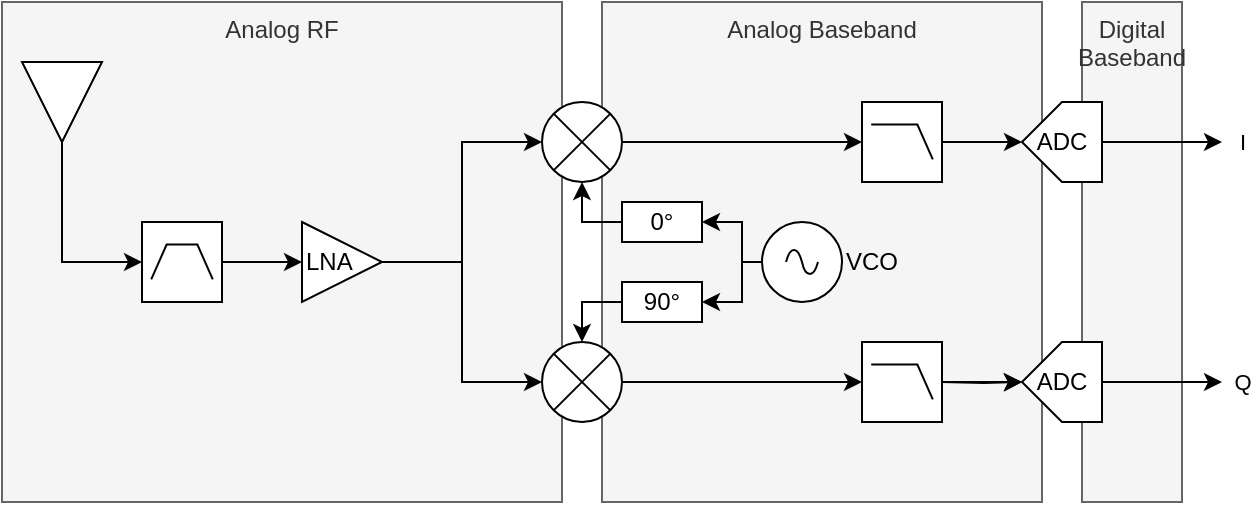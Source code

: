<mxfile version="22.1.16" type="device">
  <diagram id="C5RBs43oDa-KdzZeNtuy" name="Page-1">
    <mxGraphModel dx="989" dy="514" grid="1" gridSize="10" guides="1" tooltips="1" connect="1" arrows="1" fold="1" page="1" pageScale="1" pageWidth="827" pageHeight="1169" math="0" shadow="0">
      <root>
        <mxCell id="WIyWlLk6GJQsqaUBKTNV-0" />
        <mxCell id="WIyWlLk6GJQsqaUBKTNV-1" parent="WIyWlLk6GJQsqaUBKTNV-0" />
        <mxCell id="mkqup-HLXpr0y_vvKodh-50" value="Digital Baseband" style="rounded=0;whiteSpace=wrap;html=1;verticalAlign=top;fillColor=#f5f5f5;fontColor=#333333;strokeColor=#666666;" parent="WIyWlLk6GJQsqaUBKTNV-1" vertex="1">
          <mxGeometry x="550" y="130" width="50" height="250" as="geometry" />
        </mxCell>
        <mxCell id="mkqup-HLXpr0y_vvKodh-42" value="Analog Baseband" style="rounded=0;whiteSpace=wrap;html=1;verticalAlign=top;fillColor=#f5f5f5;fontColor=#333333;strokeColor=#666666;" parent="WIyWlLk6GJQsqaUBKTNV-1" vertex="1">
          <mxGeometry x="310" y="130" width="220" height="250" as="geometry" />
        </mxCell>
        <mxCell id="mkqup-HLXpr0y_vvKodh-40" value="Analog RF" style="rounded=0;whiteSpace=wrap;html=1;labelPosition=center;verticalLabelPosition=middle;align=center;verticalAlign=top;fillColor=#f5f5f5;fontColor=#333333;strokeColor=#666666;" parent="WIyWlLk6GJQsqaUBKTNV-1" vertex="1">
          <mxGeometry x="10" y="130" width="280" height="250" as="geometry" />
        </mxCell>
        <mxCell id="mkqup-HLXpr0y_vvKodh-6" style="edgeStyle=orthogonalEdgeStyle;rounded=0;orthogonalLoop=1;jettySize=auto;html=1;exitX=1;exitY=0.5;exitDx=0;exitDy=0;entryX=0;entryY=0.5;entryDx=0;entryDy=0;entryPerimeter=0;" parent="WIyWlLk6GJQsqaUBKTNV-1" source="mkqup-HLXpr0y_vvKodh-0" target="ZW8nk_nxl6UTk0Y0tuHW-2" edge="1">
          <mxGeometry relative="1" as="geometry">
            <mxPoint x="80" y="260" as="targetPoint" />
          </mxGeometry>
        </mxCell>
        <mxCell id="mkqup-HLXpr0y_vvKodh-0" value="" style="triangle;whiteSpace=wrap;html=1;rotation=90;" parent="WIyWlLk6GJQsqaUBKTNV-1" vertex="1">
          <mxGeometry x="20" y="160" width="40" height="40" as="geometry" />
        </mxCell>
        <mxCell id="mkqup-HLXpr0y_vvKodh-18" style="edgeStyle=orthogonalEdgeStyle;rounded=0;orthogonalLoop=1;jettySize=auto;html=1;exitX=1;exitY=0.5;exitDx=0;exitDy=0;entryX=0;entryY=0.5;entryDx=0;entryDy=0;exitPerimeter=0;" parent="WIyWlLk6GJQsqaUBKTNV-1" source="ZW8nk_nxl6UTk0Y0tuHW-2" target="mkqup-HLXpr0y_vvKodh-3" edge="1">
          <mxGeometry relative="1" as="geometry">
            <mxPoint x="120" y="260" as="sourcePoint" />
          </mxGeometry>
        </mxCell>
        <mxCell id="mkqup-HLXpr0y_vvKodh-3" value="LNA" style="triangle;whiteSpace=wrap;html=1;align=left;" parent="WIyWlLk6GJQsqaUBKTNV-1" vertex="1">
          <mxGeometry x="160" y="240" width="40" height="40" as="geometry" />
        </mxCell>
        <mxCell id="mkqup-HLXpr0y_vvKodh-24" style="edgeStyle=orthogonalEdgeStyle;rounded=0;orthogonalLoop=1;jettySize=auto;html=1;exitX=1;exitY=0.5;exitDx=0;exitDy=0;entryX=0;entryY=0.5;entryDx=0;entryDy=0;" parent="WIyWlLk6GJQsqaUBKTNV-1" source="mkqup-HLXpr0y_vvKodh-3" target="mkqup-HLXpr0y_vvKodh-22" edge="1">
          <mxGeometry relative="1" as="geometry">
            <mxPoint x="520" y="260.0" as="sourcePoint" />
          </mxGeometry>
        </mxCell>
        <mxCell id="mkqup-HLXpr0y_vvKodh-25" style="edgeStyle=orthogonalEdgeStyle;rounded=0;orthogonalLoop=1;jettySize=auto;html=1;exitX=1;exitY=0.5;exitDx=0;exitDy=0;entryX=0;entryY=0.5;entryDx=0;entryDy=0;" parent="WIyWlLk6GJQsqaUBKTNV-1" source="mkqup-HLXpr0y_vvKodh-3" target="mkqup-HLXpr0y_vvKodh-23" edge="1">
          <mxGeometry relative="1" as="geometry">
            <mxPoint x="520" y="260.0" as="sourcePoint" />
          </mxGeometry>
        </mxCell>
        <mxCell id="mkqup-HLXpr0y_vvKodh-34" style="edgeStyle=orthogonalEdgeStyle;rounded=0;orthogonalLoop=1;jettySize=auto;html=1;exitX=1;exitY=0.5;exitDx=0;exitDy=0;entryX=0;entryY=0.5;entryDx=0;entryDy=0;entryPerimeter=0;" parent="WIyWlLk6GJQsqaUBKTNV-1" source="mkqup-HLXpr0y_vvKodh-22" target="ZW8nk_nxl6UTk0Y0tuHW-3" edge="1">
          <mxGeometry relative="1" as="geometry">
            <mxPoint x="440.0" y="200" as="targetPoint" />
          </mxGeometry>
        </mxCell>
        <mxCell id="mkqup-HLXpr0y_vvKodh-22" value="" style="shape=sumEllipse;perimeter=ellipsePerimeter;whiteSpace=wrap;html=1;backgroundOutline=1;" parent="WIyWlLk6GJQsqaUBKTNV-1" vertex="1">
          <mxGeometry x="280" y="180" width="40" height="40" as="geometry" />
        </mxCell>
        <mxCell id="mkqup-HLXpr0y_vvKodh-35" style="edgeStyle=orthogonalEdgeStyle;rounded=0;orthogonalLoop=1;jettySize=auto;html=1;exitX=1;exitY=0.5;exitDx=0;exitDy=0;entryX=0;entryY=0.5;entryDx=0;entryDy=0;entryPerimeter=0;" parent="WIyWlLk6GJQsqaUBKTNV-1" source="mkqup-HLXpr0y_vvKodh-23" target="ZW8nk_nxl6UTk0Y0tuHW-4" edge="1">
          <mxGeometry relative="1" as="geometry">
            <mxPoint x="440.0" y="320" as="targetPoint" />
          </mxGeometry>
        </mxCell>
        <mxCell id="mkqup-HLXpr0y_vvKodh-23" value="" style="shape=sumEllipse;perimeter=ellipsePerimeter;whiteSpace=wrap;html=1;backgroundOutline=1;" parent="WIyWlLk6GJQsqaUBKTNV-1" vertex="1">
          <mxGeometry x="280" y="300" width="40" height="40" as="geometry" />
        </mxCell>
        <mxCell id="mkqup-HLXpr0y_vvKodh-36" style="edgeStyle=orthogonalEdgeStyle;rounded=0;orthogonalLoop=1;jettySize=auto;html=1;exitX=0.5;exitY=0;exitDx=0;exitDy=0;" parent="WIyWlLk6GJQsqaUBKTNV-1" source="mkqup-HLXpr0y_vvKodh-45" edge="1">
          <mxGeometry relative="1" as="geometry">
            <mxPoint x="620" y="200" as="targetPoint" />
          </mxGeometry>
        </mxCell>
        <mxCell id="mkqup-HLXpr0y_vvKodh-38" value="I" style="edgeLabel;html=1;align=center;verticalAlign=middle;resizable=0;points=[];" parent="mkqup-HLXpr0y_vvKodh-36" vertex="1" connectable="0">
          <mxGeometry x="-0.212" y="2" relative="1" as="geometry">
            <mxPoint x="46" y="2" as="offset" />
          </mxGeometry>
        </mxCell>
        <mxCell id="mkqup-HLXpr0y_vvKodh-46" style="edgeStyle=orthogonalEdgeStyle;rounded=0;orthogonalLoop=1;jettySize=auto;html=1;exitX=1;exitY=0.5;exitDx=0;exitDy=0;entryX=0.5;entryY=1;entryDx=0;entryDy=0;exitPerimeter=0;" parent="WIyWlLk6GJQsqaUBKTNV-1" source="ZW8nk_nxl6UTk0Y0tuHW-3" target="mkqup-HLXpr0y_vvKodh-45" edge="1">
          <mxGeometry relative="1" as="geometry">
            <mxPoint x="480.0" y="200" as="sourcePoint" />
          </mxGeometry>
        </mxCell>
        <mxCell id="mkqup-HLXpr0y_vvKodh-37" value="Q" style="edgeStyle=orthogonalEdgeStyle;rounded=0;orthogonalLoop=1;jettySize=auto;html=1;exitX=0.5;exitY=0;exitDx=0;exitDy=0;" parent="WIyWlLk6GJQsqaUBKTNV-1" source="mkqup-HLXpr0y_vvKodh-47" edge="1">
          <mxGeometry x="1" y="-10" relative="1" as="geometry">
            <mxPoint x="620" y="320" as="targetPoint" />
            <mxPoint x="580" y="320" as="sourcePoint" />
            <mxPoint x="10" y="-10" as="offset" />
          </mxGeometry>
        </mxCell>
        <mxCell id="mkqup-HLXpr0y_vvKodh-49" style="edgeStyle=orthogonalEdgeStyle;rounded=0;orthogonalLoop=1;jettySize=auto;html=1;exitX=1;exitY=0.5;exitDx=0;exitDy=0;entryX=0.5;entryY=1;entryDx=0;entryDy=0;" parent="WIyWlLk6GJQsqaUBKTNV-1" target="mkqup-HLXpr0y_vvKodh-47" edge="1">
          <mxGeometry relative="1" as="geometry">
            <mxPoint x="480.0" y="320" as="sourcePoint" />
          </mxGeometry>
        </mxCell>
        <mxCell id="mkqup-HLXpr0y_vvKodh-45" value="ADC" style="shape=offPageConnector;whiteSpace=wrap;html=1;rotation=90;size=0.5;horizontal=0;" parent="WIyWlLk6GJQsqaUBKTNV-1" vertex="1">
          <mxGeometry x="520" y="180" width="40" height="40" as="geometry" />
        </mxCell>
        <mxCell id="mkqup-HLXpr0y_vvKodh-47" value="ADC" style="shape=offPageConnector;whiteSpace=wrap;html=1;rotation=90;size=0.5;horizontal=0;" parent="WIyWlLk6GJQsqaUBKTNV-1" vertex="1">
          <mxGeometry x="520" y="300" width="40" height="40" as="geometry" />
        </mxCell>
        <mxCell id="XFlX2IgtMumcdm-yXkR9-6" style="edgeStyle=orthogonalEdgeStyle;rounded=0;orthogonalLoop=1;jettySize=auto;html=1;exitX=0;exitY=0.5;exitDx=0;exitDy=0;entryX=0.5;entryY=1;entryDx=0;entryDy=0;" parent="WIyWlLk6GJQsqaUBKTNV-1" source="XFlX2IgtMumcdm-yXkR9-0" target="mkqup-HLXpr0y_vvKodh-22" edge="1">
          <mxGeometry relative="1" as="geometry" />
        </mxCell>
        <mxCell id="XFlX2IgtMumcdm-yXkR9-0" value="0°" style="rounded=0;whiteSpace=wrap;html=1;" parent="WIyWlLk6GJQsqaUBKTNV-1" vertex="1">
          <mxGeometry x="320" y="230" width="40" height="20" as="geometry" />
        </mxCell>
        <mxCell id="XFlX2IgtMumcdm-yXkR9-1" style="edgeStyle=orthogonalEdgeStyle;rounded=0;orthogonalLoop=1;jettySize=auto;html=1;entryX=1;entryY=0.5;entryDx=0;entryDy=0;exitX=0;exitY=0.5;exitDx=0;exitDy=0;exitPerimeter=0;" parent="WIyWlLk6GJQsqaUBKTNV-1" source="ZW8nk_nxl6UTk0Y0tuHW-0" target="XFlX2IgtMumcdm-yXkR9-0" edge="1">
          <mxGeometry relative="1" as="geometry">
            <Array as="points">
              <mxPoint x="380" y="260" />
              <mxPoint x="380" y="240" />
            </Array>
            <mxPoint x="390" y="260" as="sourcePoint" />
          </mxGeometry>
        </mxCell>
        <mxCell id="XFlX2IgtMumcdm-yXkR9-2" style="edgeStyle=orthogonalEdgeStyle;rounded=0;orthogonalLoop=1;jettySize=auto;html=1;exitX=0;exitY=0.5;exitDx=0;exitDy=0;entryX=1;entryY=0.5;entryDx=0;entryDy=0;exitPerimeter=0;" parent="WIyWlLk6GJQsqaUBKTNV-1" source="ZW8nk_nxl6UTk0Y0tuHW-0" target="XFlX2IgtMumcdm-yXkR9-4" edge="1">
          <mxGeometry relative="1" as="geometry">
            <Array as="points">
              <mxPoint x="380" y="260" />
              <mxPoint x="380" y="280" />
            </Array>
            <mxPoint x="390" y="260" as="sourcePoint" />
          </mxGeometry>
        </mxCell>
        <mxCell id="XFlX2IgtMumcdm-yXkR9-7" style="edgeStyle=orthogonalEdgeStyle;rounded=0;orthogonalLoop=1;jettySize=auto;html=1;exitX=0;exitY=0.5;exitDx=0;exitDy=0;entryX=0.5;entryY=0;entryDx=0;entryDy=0;" parent="WIyWlLk6GJQsqaUBKTNV-1" source="XFlX2IgtMumcdm-yXkR9-4" target="mkqup-HLXpr0y_vvKodh-23" edge="1">
          <mxGeometry relative="1" as="geometry" />
        </mxCell>
        <mxCell id="XFlX2IgtMumcdm-yXkR9-4" value="90°" style="rounded=0;whiteSpace=wrap;html=1;" parent="WIyWlLk6GJQsqaUBKTNV-1" vertex="1">
          <mxGeometry x="320" y="270" width="40" height="20" as="geometry" />
        </mxCell>
        <mxCell id="XFlX2IgtMumcdm-yXkR9-5" value="VCO" style="text;strokeColor=none;align=left;fillColor=none;html=1;verticalAlign=middle;whiteSpace=wrap;rounded=0;" parent="WIyWlLk6GJQsqaUBKTNV-1" vertex="1">
          <mxGeometry x="430" y="245" width="60" height="30" as="geometry" />
        </mxCell>
        <mxCell id="ZW8nk_nxl6UTk0Y0tuHW-0" value="" style="pointerEvents=1;verticalLabelPosition=bottom;shadow=0;dashed=0;align=center;html=1;verticalAlign=top;shape=mxgraph.electrical.signal_sources.source;aspect=fixed;points=[[0.5,0,0],[1,0.5,0],[0.5,1,0],[0,0.5,0]];elSignalType=ac;" vertex="1" parent="WIyWlLk6GJQsqaUBKTNV-1">
          <mxGeometry x="390" y="240" width="40" height="40" as="geometry" />
        </mxCell>
        <mxCell id="ZW8nk_nxl6UTk0Y0tuHW-2" value="" style="verticalLabelPosition=bottom;shadow=0;dashed=0;align=center;html=1;verticalAlign=top;shape=mxgraph.electrical.logic_gates.bandpass_filter;" vertex="1" parent="WIyWlLk6GJQsqaUBKTNV-1">
          <mxGeometry x="80" y="240" width="40" height="40" as="geometry" />
        </mxCell>
        <mxCell id="ZW8nk_nxl6UTk0Y0tuHW-3" value="" style="verticalLabelPosition=bottom;shadow=0;dashed=0;align=center;html=1;verticalAlign=top;shape=mxgraph.electrical.logic_gates.lowpass_filter;" vertex="1" parent="WIyWlLk6GJQsqaUBKTNV-1">
          <mxGeometry x="440" y="180" width="40" height="40" as="geometry" />
        </mxCell>
        <mxCell id="ZW8nk_nxl6UTk0Y0tuHW-5" value="" style="edgeStyle=orthogonalEdgeStyle;rounded=0;orthogonalLoop=1;jettySize=auto;html=1;exitX=1;exitY=0.5;exitDx=0;exitDy=0;exitPerimeter=0;" edge="1" parent="WIyWlLk6GJQsqaUBKTNV-1" source="ZW8nk_nxl6UTk0Y0tuHW-4" target="mkqup-HLXpr0y_vvKodh-47">
          <mxGeometry relative="1" as="geometry" />
        </mxCell>
        <mxCell id="ZW8nk_nxl6UTk0Y0tuHW-4" value="" style="verticalLabelPosition=bottom;shadow=0;dashed=0;align=center;html=1;verticalAlign=top;shape=mxgraph.electrical.logic_gates.lowpass_filter;" vertex="1" parent="WIyWlLk6GJQsqaUBKTNV-1">
          <mxGeometry x="440" y="300" width="40" height="40" as="geometry" />
        </mxCell>
      </root>
    </mxGraphModel>
  </diagram>
</mxfile>
